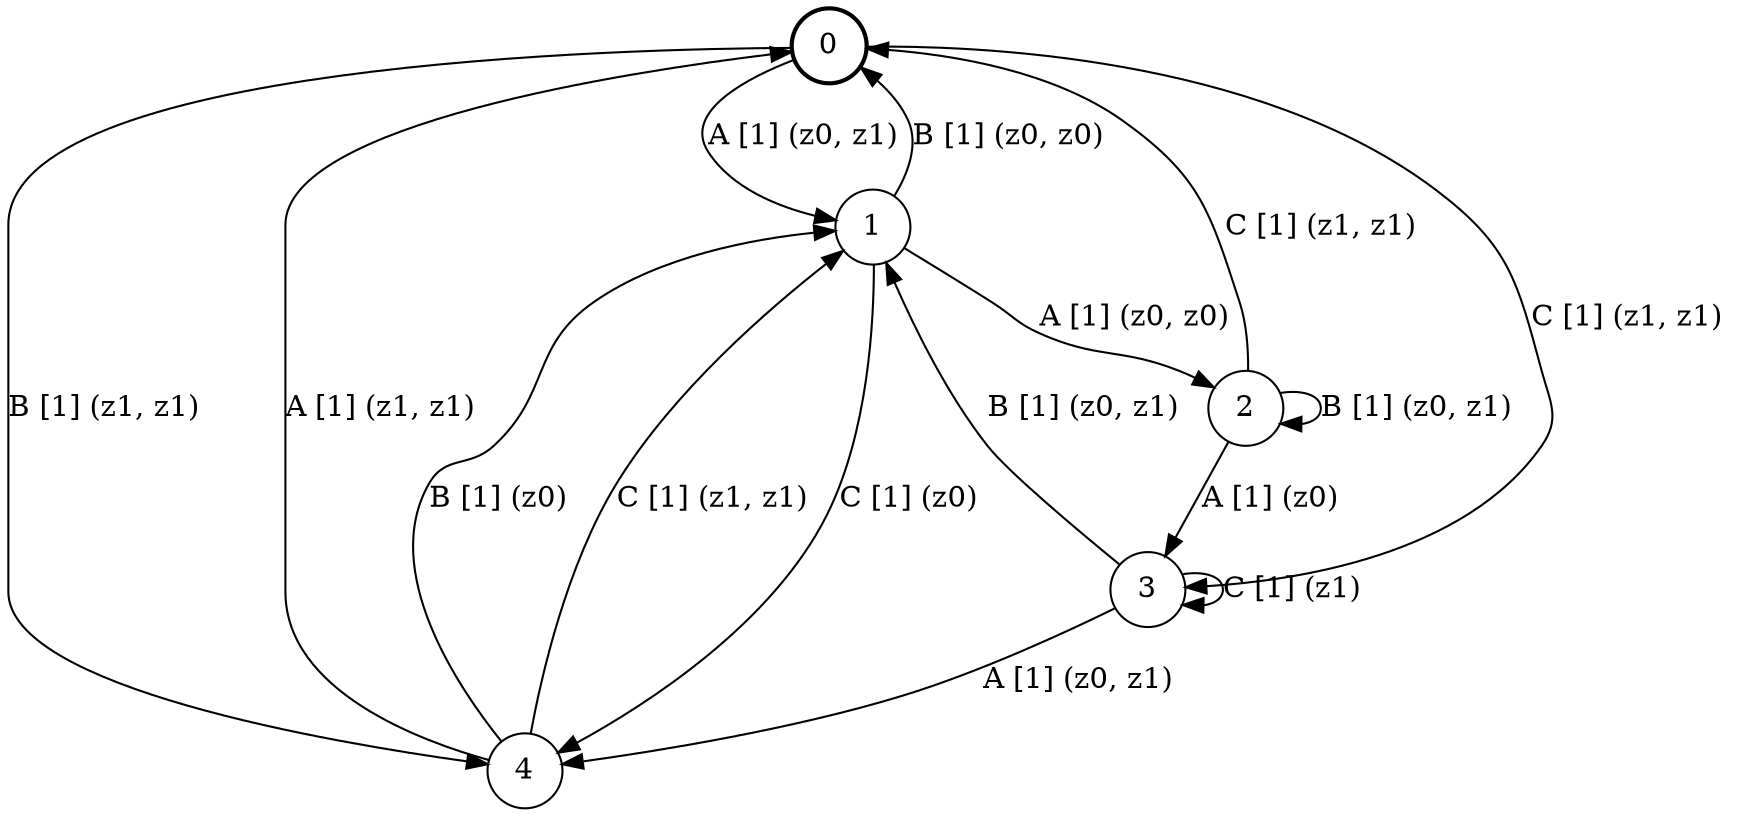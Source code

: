 # generated file, don't try to modify
# command: dot -Tpng <filename> > tree.png
digraph Automaton {
    node [shape = circle];
    0 [style = "bold"];
    0 -> 1 [label = "A [1] (z0, z1) "];
    0 -> 4 [label = "B [1] (z1, z1) "];
    0 -> 3 [label = "C [1] (z1, z1) "];
    1 -> 2 [label = "A [1] (z0, z0) "];
    1 -> 0 [label = "B [1] (z0, z0) "];
    1 -> 4 [label = "C [1] (z0) "];
    2 -> 3 [label = "A [1] (z0) "];
    2 -> 2 [label = "B [1] (z0, z1) "];
    2 -> 0 [label = "C [1] (z1, z1) "];
    3 -> 4 [label = "A [1] (z0, z1) "];
    3 -> 1 [label = "B [1] (z0, z1) "];
    3 -> 3 [label = "C [1] (z1) "];
    4 -> 0 [label = "A [1] (z1, z1) "];
    4 -> 1 [label = "B [1] (z0) "];
    4 -> 1 [label = "C [1] (z1, z1) "];
}
